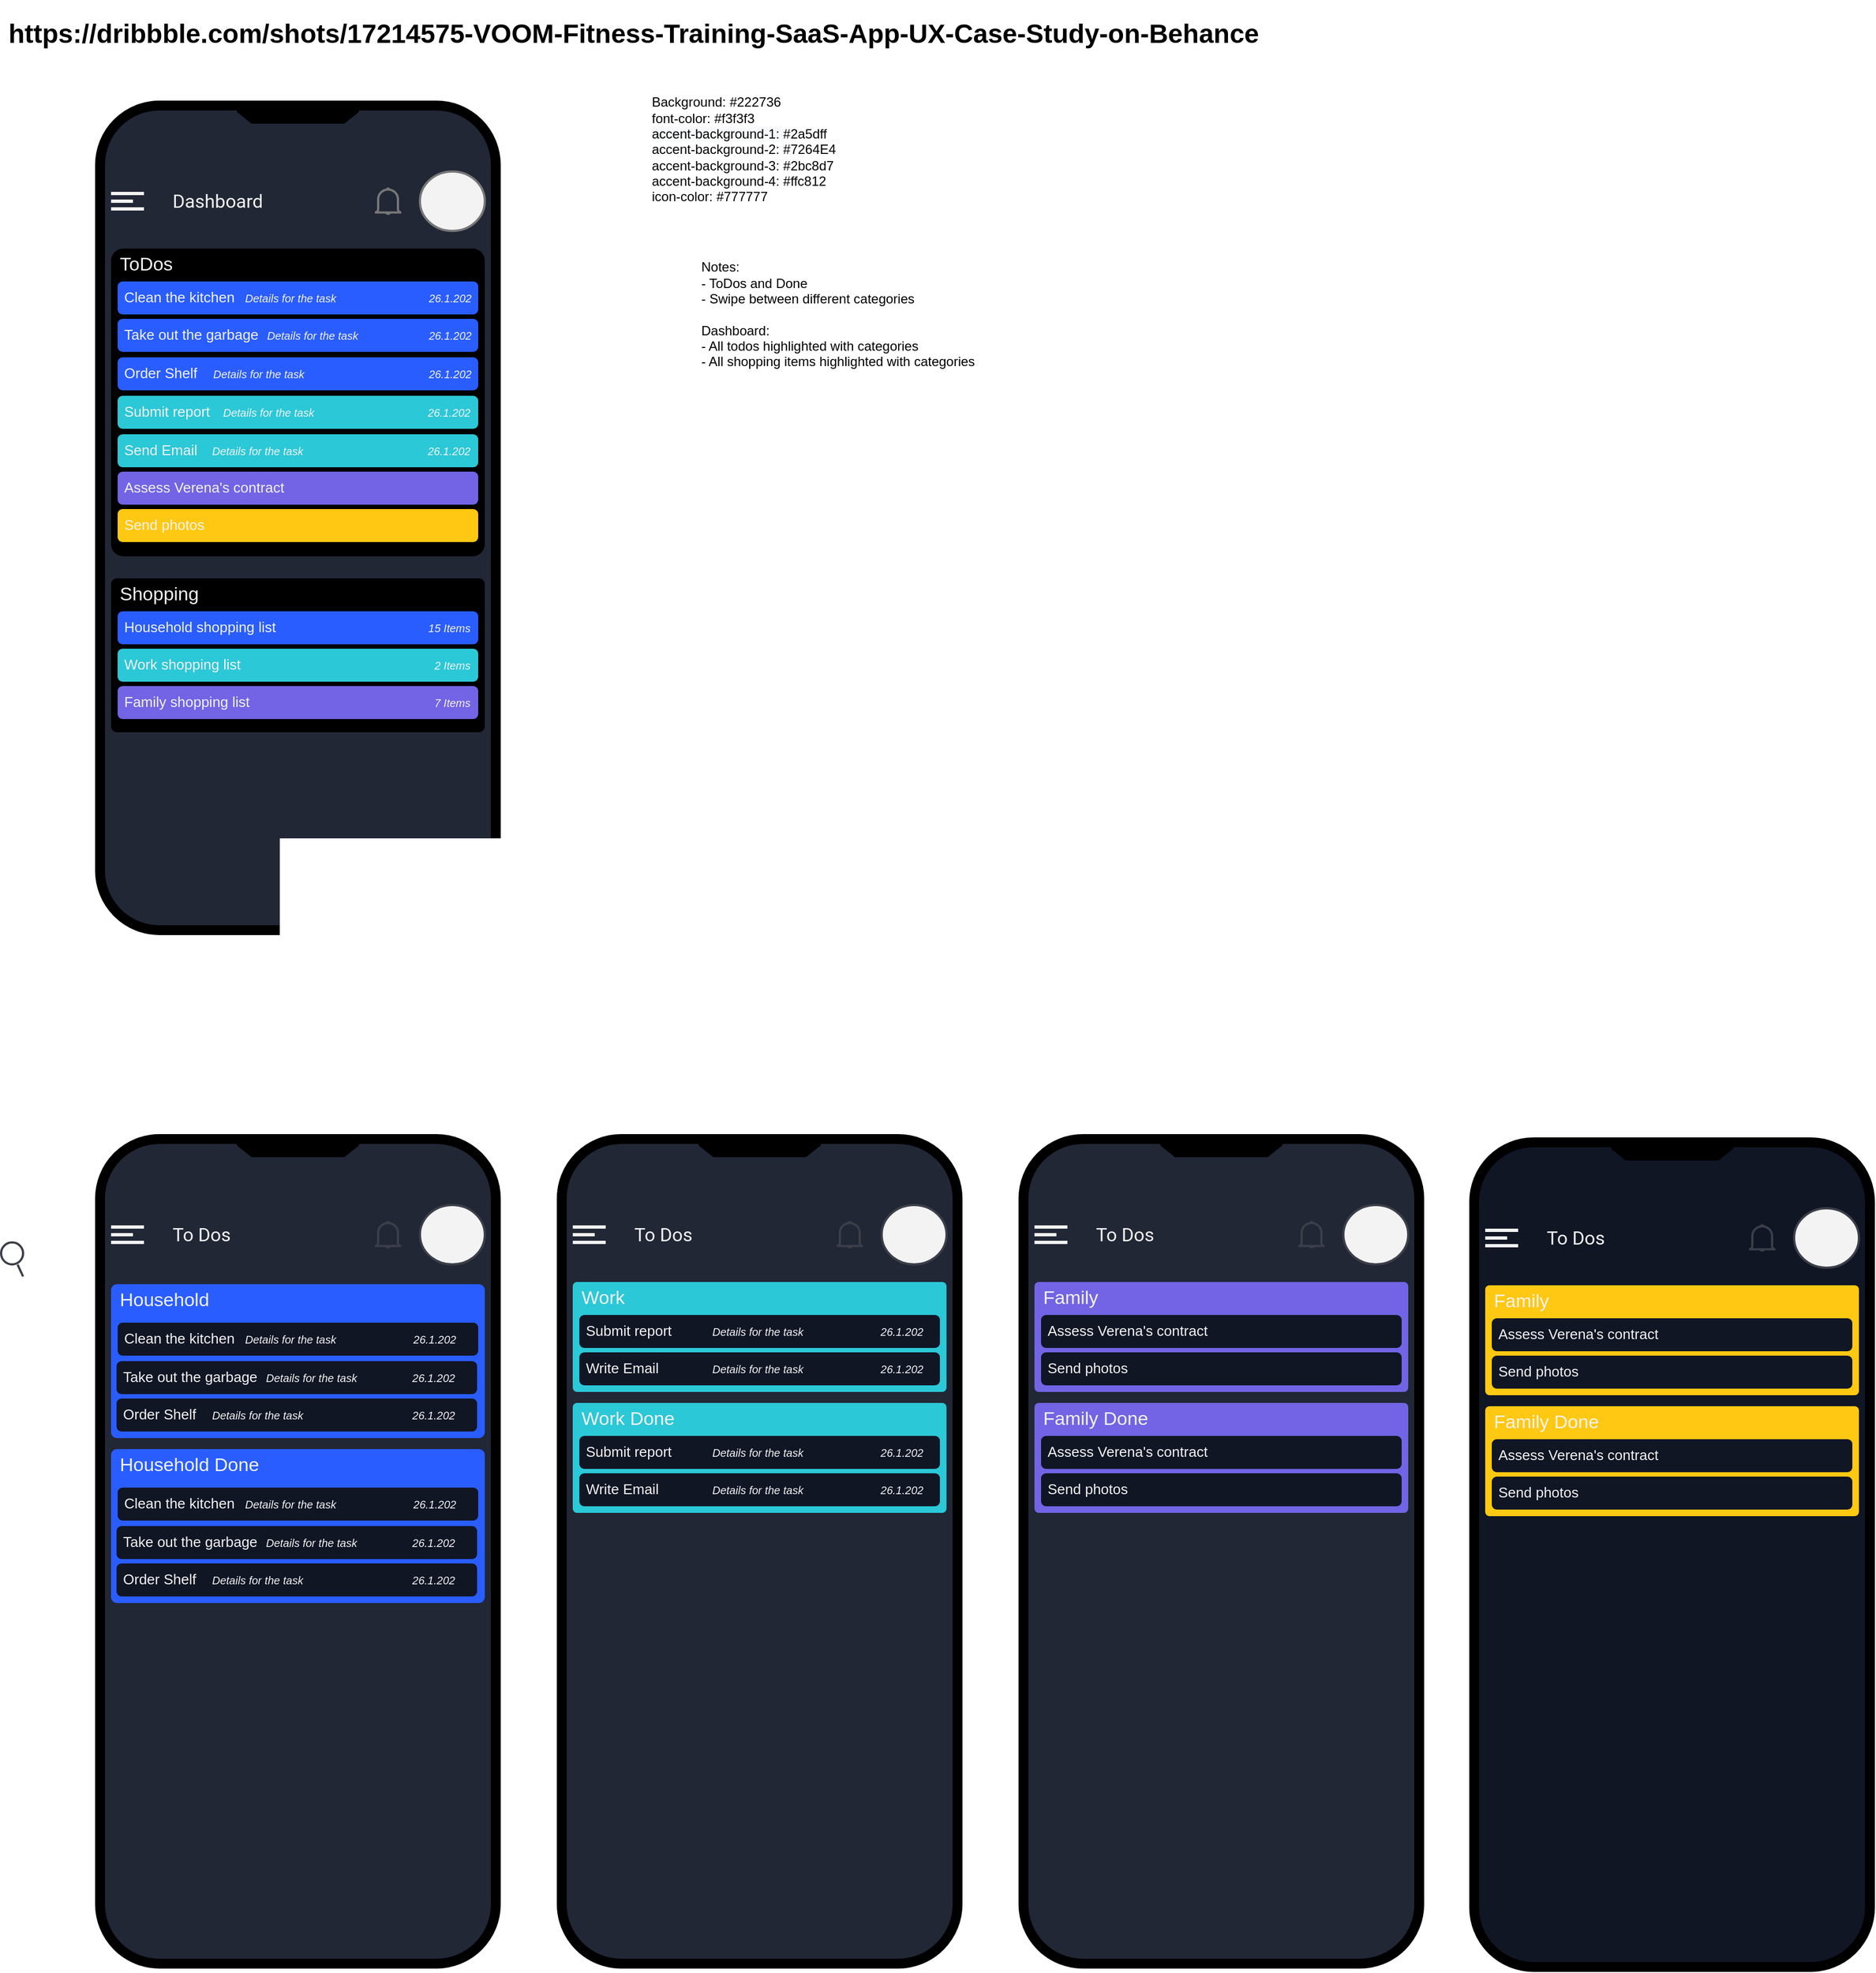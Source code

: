 <mxfile version="14.9.6" type="device"><diagram id="QZs1sI93PVc3oeDfQRsi" name="Page-1"><mxGraphModel dx="1422" dy="807" grid="1" gridSize="10" guides="1" tooltips="1" connect="1" arrows="1" fold="1" page="1" pageScale="1" pageWidth="3300" pageHeight="2339" math="0" shadow="0"><root><mxCell id="0"/><mxCell id="1" parent="0"/><mxCell id="q7EMYIlwbpAemJN1be3v-16" value="" style="rounded=1;whiteSpace=wrap;html=1;strokeWidth=9;connectable=0;labelBorderColor=#000000;fillColor=#222736;" parent="1" vertex="1"><mxGeometry x="100" y="140" width="360" height="750" as="geometry"/></mxCell><mxCell id="q7EMYIlwbpAemJN1be3v-27" value="" style="group;rounded=0;fontColor=#FFFFFF;" parent="1" vertex="1" connectable="0"><mxGeometry x="110" y="220" width="30" height="14" as="geometry"/></mxCell><mxCell id="q7EMYIlwbpAemJN1be3v-24" value="" style="endArrow=none;html=1;rounded=0;strokeWidth=3;strokeColor=#F3F3F3;" parent="q7EMYIlwbpAemJN1be3v-27" edge="1"><mxGeometry width="50" height="50" relative="1" as="geometry"><mxPoint as="sourcePoint"/><mxPoint x="30" as="targetPoint"/></mxGeometry></mxCell><mxCell id="q7EMYIlwbpAemJN1be3v-25" value="" style="endArrow=none;html=1;rounded=0;strokeWidth=3;strokeColor=#F3f3f3;" parent="q7EMYIlwbpAemJN1be3v-27" edge="1"><mxGeometry width="50" height="50" relative="1" as="geometry"><mxPoint y="7" as="sourcePoint"/><mxPoint x="20" y="7" as="targetPoint"/></mxGeometry></mxCell><mxCell id="q7EMYIlwbpAemJN1be3v-26" value="" style="endArrow=none;html=1;rounded=0;strokeWidth=3;strokeColor=#F3F3F3;" parent="q7EMYIlwbpAemJN1be3v-27" edge="1"><mxGeometry width="50" height="50" relative="1" as="geometry"><mxPoint y="14" as="sourcePoint"/><mxPoint x="30" y="14" as="targetPoint"/></mxGeometry></mxCell><mxCell id="q7EMYIlwbpAemJN1be3v-32" value="" style="ellipse;whiteSpace=wrap;html=1;strokeWidth=2;fillColor=#f3f3f3;strokeColor=#777777;" parent="1" vertex="1"><mxGeometry x="391" y="200" width="59" height="54" as="geometry"/></mxCell><mxCell id="q7EMYIlwbpAemJN1be3v-34" value="&lt;h1&gt;&lt;font color=&quot;#000000&quot;&gt;https://dribbble.com/shots/17214575-VOOM-Fitness-Training-SaaS-App-UX-Case-Study-on-Behance&lt;/font&gt;&lt;/h1&gt;" style="text;html=1;align=center;verticalAlign=middle;resizable=0;points=[];autosize=1;strokeColor=none;fillColor=none;fontColor=#FFFFFF;" parent="1" vertex="1"><mxGeometry x="10" y="50" width="1150" height="50" as="geometry"/></mxCell><mxCell id="kr6rKANIkbwKDCKWiiam-4" value="&lt;div&gt;&lt;span&gt;Background: #222736&lt;/span&gt;&lt;/div&gt;&lt;div&gt;&lt;span&gt;font-color: #f3f3f3&lt;/span&gt;&lt;/div&gt;&lt;span style=&quot;background-color: rgb(248 , 249 , 250)&quot;&gt;accent-background-1:&amp;nbsp;&lt;/span&gt;&lt;span style=&quot;background-color: rgb(255 , 255 , 255)&quot;&gt;#2a5dff&lt;br&gt;accent-background-2: #7264E4&lt;br&gt;accent-background-3:&amp;nbsp;&lt;/span&gt;&lt;span style=&quot;background-color: rgb(255 , 255 , 255)&quot;&gt;#2bc8d7&lt;/span&gt;&lt;span style=&quot;background-color: rgb(255 , 255 , 255)&quot;&gt;&lt;br&gt;&lt;/span&gt;&lt;span style=&quot;background-color: rgb(255 , 255 , 255)&quot;&gt;accent-background-4:&amp;nbsp;&lt;/span&gt;&lt;span style=&quot;background-color: rgb(255 , 255 , 255)&quot;&gt;#ffc812&lt;/span&gt;&lt;span style=&quot;background-color: rgb(255 , 255 , 255)&quot;&gt;&lt;br&gt;&lt;/span&gt;&lt;span style=&quot;background-color: rgb(255 , 255 , 255)&quot;&gt;icon-color:&amp;nbsp;&lt;/span&gt;&lt;span style=&quot;background-color: rgb(255 , 255 , 255)&quot;&gt;#777777&lt;/span&gt;&lt;span style=&quot;background-color: rgb(255 , 255 , 255)&quot;&gt;&lt;br&gt;&lt;/span&gt;" style="text;html=1;align=left;verticalAlign=middle;resizable=0;points=[];autosize=1;strokeColor=none;" parent="1" vertex="1"><mxGeometry x="600" y="130" width="180" height="100" as="geometry"/></mxCell><mxCell id="kr6rKANIkbwKDCKWiiam-6" value="" style="shape=loopLimit;whiteSpace=wrap;html=1;align=left;rotation=-180;size=60;labelBorderColor=none;fillColor=#000000;" parent="1" vertex="1"><mxGeometry x="225" y="143" width="110" height="13" as="geometry"/></mxCell><mxCell id="DTdVcL22-hNj-kr19Tf2-1" value="" style="html=1;verticalLabelPosition=bottom;align=center;labelBackgroundColor=#ffffff;verticalAlign=top;strokeWidth=2;shadow=0;dashed=0;shape=mxgraph.ios7.icons.bell;fillColor=none;strokeColor=#777777;" parent="1" vertex="1"><mxGeometry x="350" y="215.45" width="24" height="23.1" as="geometry"/></mxCell><mxCell id="DTdVcL22-hNj-kr19Tf2-3" value="Dashboard" style="whiteSpace=wrap;html=1;fillColor=none;strokeColor=none;fontColor=#f3f3f3;align=left;fontSize=17;fontFamily=Roboto;fontSource=https%3A%2F%2Ffonts.googleapis.com%2Fcss%3Ffamily%3DRoboto;" parent="1" vertex="1"><mxGeometry x="164" y="214" width="80" height="26" as="geometry"/></mxCell><mxCell id="DTdVcL22-hNj-kr19Tf2-4" value="" style="rounded=1;whiteSpace=wrap;html=1;fontSize=17;fontColor=#f3f3f3;align=left;arcSize=4;strokeColor=none;fillColor=#000000;" parent="1" vertex="1"><mxGeometry x="110" y="270" width="340" height="280" as="geometry"/></mxCell><mxCell id="DTdVcL22-hNj-kr19Tf2-18" value="ToDos" style="text;html=1;align=left;verticalAlign=middle;resizable=0;points=[];autosize=1;strokeColor=none;fontSize=17;fontColor=#f3f3f3;" parent="1" vertex="1"><mxGeometry x="116" y="270" width="60" height="30" as="geometry"/></mxCell><mxCell id="DTdVcL22-hNj-kr19Tf2-19" value="" style="group" parent="1" vertex="1" connectable="0"><mxGeometry x="116" y="300" width="338" height="30" as="geometry"/></mxCell><mxCell id="DTdVcL22-hNj-kr19Tf2-5" value="&lt;font style=&quot;font-size: 13px&quot;&gt;Clean the kitchen&lt;/font&gt;" style="rounded=1;whiteSpace=wrap;html=1;fontSize=17;fontColor=#f3f3f3;align=left;verticalAlign=middle;textDirection=ltr;spacingLeft=4;spacingBottom=3;strokeWidth=1;fillColor=#2A5DFF;strokeColor=none;" parent="DTdVcL22-hNj-kr19Tf2-19" vertex="1"><mxGeometry width="328" height="30" as="geometry"/></mxCell><mxCell id="PEyvrX00CayHYDZ6rCJW-54" value="&lt;font style=&quot;font-size: 10px&quot;&gt;&lt;i&gt;26.1.202&lt;/i&gt;&lt;/font&gt;" style="text;html=1;align=right;verticalAlign=middle;resizable=0;points=[];autosize=1;strokeColor=none;fontColor=#f3f3f3;" parent="DTdVcL22-hNj-kr19Tf2-19" vertex="1"><mxGeometry x="253" y="5" width="70" height="20" as="geometry"/></mxCell><mxCell id="PEyvrX00CayHYDZ6rCJW-55" value="&lt;font style=&quot;font-size: 10px&quot;&gt;&lt;i&gt;Details for the task&lt;/i&gt;&lt;/font&gt;" style="text;html=1;align=left;verticalAlign=middle;resizable=0;points=[];autosize=1;strokeColor=none;fontColor=#f3f3f3;" parent="DTdVcL22-hNj-kr19Tf2-19" vertex="1"><mxGeometry x="114" y="5" width="100" height="20" as="geometry"/></mxCell><mxCell id="DTdVcL22-hNj-kr19Tf2-20" value="" style="group" parent="1" vertex="1" connectable="0"><mxGeometry x="116" y="334" width="328" height="30" as="geometry"/></mxCell><mxCell id="DTdVcL22-hNj-kr19Tf2-10" value="&lt;font style=&quot;font-size: 13px&quot;&gt;Take out the garbage&lt;/font&gt;" style="rounded=1;whiteSpace=wrap;html=1;fontSize=17;fontColor=#f3f3f3;align=left;verticalAlign=middle;textDirection=ltr;spacingLeft=4;spacingBottom=3;strokeWidth=1;strokeColor=none;fillColor=#2A5DFF;" parent="DTdVcL22-hNj-kr19Tf2-20" vertex="1"><mxGeometry width="328" height="30" as="geometry"/></mxCell><mxCell id="PEyvrX00CayHYDZ6rCJW-56" value="&lt;font style=&quot;font-size: 10px&quot;&gt;&lt;i&gt;26.1.202&lt;/i&gt;&lt;/font&gt;" style="text;html=1;align=right;verticalAlign=middle;resizable=0;points=[];autosize=1;strokeColor=none;fontColor=#F3F3F3;" parent="DTdVcL22-hNj-kr19Tf2-20" vertex="1"><mxGeometry x="253" y="5" width="70" height="20" as="geometry"/></mxCell><mxCell id="PEyvrX00CayHYDZ6rCJW-57" value="&lt;font style=&quot;font-size: 10px&quot;&gt;&lt;i&gt;Details for the task&lt;/i&gt;&lt;/font&gt;" style="text;html=1;align=left;verticalAlign=middle;resizable=0;points=[];autosize=1;strokeColor=none;fontColor=#F3F3F3;" parent="DTdVcL22-hNj-kr19Tf2-20" vertex="1"><mxGeometry x="134" y="5" width="100" height="20" as="geometry"/></mxCell><mxCell id="DTdVcL22-hNj-kr19Tf2-21" value="" style="group" parent="1" vertex="1" connectable="0"><mxGeometry x="116" y="369" width="328" height="30" as="geometry"/></mxCell><mxCell id="DTdVcL22-hNj-kr19Tf2-12" value="&lt;font style=&quot;font-size: 13px&quot;&gt;Order Shelf&lt;/font&gt;" style="rounded=1;whiteSpace=wrap;html=1;fontSize=17;fontColor=#f3f3f3;align=left;verticalAlign=middle;textDirection=ltr;spacingLeft=4;spacingBottom=3;strokeWidth=1;strokeColor=none;fillColor=#2A5DFF;" parent="DTdVcL22-hNj-kr19Tf2-21" vertex="1"><mxGeometry width="328" height="30" as="geometry"/></mxCell><mxCell id="PEyvrX00CayHYDZ6rCJW-58" value="&lt;font style=&quot;font-size: 10px&quot;&gt;&lt;i&gt;26.1.202&lt;/i&gt;&lt;/font&gt;" style="text;html=1;align=right;verticalAlign=middle;resizable=0;points=[];autosize=1;strokeColor=none;fontColor=#F3F3F3;" parent="DTdVcL22-hNj-kr19Tf2-21" vertex="1"><mxGeometry x="253" y="5" width="70" height="20" as="geometry"/></mxCell><mxCell id="PEyvrX00CayHYDZ6rCJW-59" value="&lt;font style=&quot;font-size: 10px&quot;&gt;&lt;i&gt;Details for the task&lt;/i&gt;&lt;/font&gt;" style="text;html=1;align=left;verticalAlign=middle;resizable=0;points=[];autosize=1;strokeColor=none;fontColor=#F3F3F3;" parent="DTdVcL22-hNj-kr19Tf2-21" vertex="1"><mxGeometry x="85" y="5" width="100" height="20" as="geometry"/></mxCell><mxCell id="DTdVcL22-hNj-kr19Tf2-22" value="" style="group;" parent="1" vertex="1" connectable="0"><mxGeometry x="116" y="404" width="328" height="30" as="geometry"/></mxCell><mxCell id="DTdVcL22-hNj-kr19Tf2-14" value="&lt;font style=&quot;font-size: 13px&quot;&gt;Submit report&lt;/font&gt;" style="rounded=1;whiteSpace=wrap;html=1;fontSize=17;fontColor=#f3f3f3;align=left;verticalAlign=middle;textDirection=ltr;spacingLeft=4;spacingBottom=3;strokeWidth=1;strokeColor=none;fillColor=#2BC8D7;" parent="DTdVcL22-hNj-kr19Tf2-22" vertex="1"><mxGeometry width="328" height="30" as="geometry"/></mxCell><mxCell id="PEyvrX00CayHYDZ6rCJW-61" value="&lt;font style=&quot;font-size: 10px&quot;&gt;&lt;i&gt;Details for the task&lt;/i&gt;&lt;/font&gt;" style="text;html=1;align=left;verticalAlign=middle;resizable=0;points=[];autosize=1;strokeColor=none;fontColor=#F3F3F3;" parent="DTdVcL22-hNj-kr19Tf2-22" vertex="1"><mxGeometry x="94" y="5" width="100" height="20" as="geometry"/></mxCell><mxCell id="DTdVcL22-hNj-kr19Tf2-37" value="" style="rounded=1;whiteSpace=wrap;html=1;fontSize=17;fontColor=#f3f3f3;align=left;arcSize=4;strokeColor=none;fillColor=#000000;" parent="1" vertex="1"><mxGeometry x="110" y="570" width="340" height="140" as="geometry"/></mxCell><mxCell id="DTdVcL22-hNj-kr19Tf2-38" value="" style="group" parent="1" vertex="1" connectable="0"><mxGeometry x="116" y="600" width="328" height="30" as="geometry"/></mxCell><mxCell id="DTdVcL22-hNj-kr19Tf2-39" value="&lt;span style=&quot;font-size: 13px&quot;&gt;Household shopping list&lt;/span&gt;" style="rounded=1;whiteSpace=wrap;html=1;fontSize=17;fontColor=#f3f3f3;align=left;verticalAlign=middle;textDirection=ltr;spacingLeft=4;spacingBottom=3;strokeWidth=1;strokeColor=none;fillColor=#2A5DFF;" parent="DTdVcL22-hNj-kr19Tf2-38" vertex="1"><mxGeometry width="328" height="30" as="geometry"/></mxCell><mxCell id="DTdVcL22-hNj-kr19Tf2-41" value="" style="group;" parent="1" vertex="1" connectable="0"><mxGeometry x="116" y="634" width="328" height="30" as="geometry"/></mxCell><mxCell id="DTdVcL22-hNj-kr19Tf2-42" value="&lt;font style=&quot;font-size: 13px&quot;&gt;Work shopping list&lt;/font&gt;" style="rounded=1;whiteSpace=wrap;html=1;fontSize=17;fontColor=#f3f3f3;align=left;verticalAlign=middle;textDirection=ltr;spacingLeft=4;spacingBottom=3;strokeWidth=1;strokeColor=none;fillColor=#2BC8D7;" parent="DTdVcL22-hNj-kr19Tf2-41" vertex="1"><mxGeometry width="328" height="30" as="geometry"/></mxCell><mxCell id="DTdVcL22-hNj-kr19Tf2-44" value="Shopping" style="text;html=1;align=left;verticalAlign=middle;resizable=0;points=[];autosize=1;strokeColor=none;fontSize=17;fontColor=#f3f3f3;" parent="1" vertex="1"><mxGeometry x="116" y="570" width="90" height="30" as="geometry"/></mxCell><mxCell id="PEyvrX00CayHYDZ6rCJW-1" value="Notes:&lt;br&gt;&lt;div&gt;&lt;span&gt;- ToDos and Done&lt;/span&gt;&lt;/div&gt;&lt;div&gt;&lt;span&gt;- Swipe between different categories&lt;/span&gt;&lt;/div&gt;&lt;div&gt;&lt;br&gt;&lt;/div&gt;&lt;div&gt;Dashboard:&lt;/div&gt;&lt;div&gt;- All todos highlighted with categories&lt;/div&gt;&lt;div&gt;- All shopping items highlighted with categories&lt;/div&gt;" style="text;html=1;align=left;verticalAlign=middle;resizable=0;points=[];autosize=1;strokeColor=none;" parent="1" vertex="1"><mxGeometry x="645" y="280" width="260" height="100" as="geometry"/></mxCell><mxCell id="PEyvrX00CayHYDZ6rCJW-2" value="" style="rounded=1;whiteSpace=wrap;html=1;strokeWidth=9;connectable=0;labelBorderColor=#000000;fillColor=#222736;" parent="1" vertex="1"><mxGeometry x="100" y="1080" width="360" height="750" as="geometry"/></mxCell><mxCell id="PEyvrX00CayHYDZ6rCJW-4" value="" style="group;rounded=0;fontColor=#FFFFFF;" parent="1" vertex="1" connectable="0"><mxGeometry x="110" y="1160" width="30" height="14" as="geometry"/></mxCell><mxCell id="PEyvrX00CayHYDZ6rCJW-5" value="" style="endArrow=none;html=1;rounded=0;strokeWidth=3;strokeColor=#F3F3F3;" parent="PEyvrX00CayHYDZ6rCJW-4" edge="1"><mxGeometry width="50" height="50" relative="1" as="geometry"><mxPoint as="sourcePoint"/><mxPoint x="30" as="targetPoint"/></mxGeometry></mxCell><mxCell id="PEyvrX00CayHYDZ6rCJW-6" value="" style="endArrow=none;html=1;rounded=0;strokeWidth=3;strokeColor=#F3f3f3;" parent="PEyvrX00CayHYDZ6rCJW-4" edge="1"><mxGeometry width="50" height="50" relative="1" as="geometry"><mxPoint y="7" as="sourcePoint"/><mxPoint x="20" y="7" as="targetPoint"/></mxGeometry></mxCell><mxCell id="PEyvrX00CayHYDZ6rCJW-7" value="" style="endArrow=none;html=1;rounded=0;strokeWidth=3;strokeColor=#F3F3F3;" parent="PEyvrX00CayHYDZ6rCJW-4" edge="1"><mxGeometry width="50" height="50" relative="1" as="geometry"><mxPoint y="14" as="sourcePoint"/><mxPoint x="30" y="14" as="targetPoint"/></mxGeometry></mxCell><mxCell id="PEyvrX00CayHYDZ6rCJW-8" value="" style="ellipse;whiteSpace=wrap;html=1;strokeWidth=2;fillColor=#f3f3f3;strokeColor=#3C3F49;" parent="1" vertex="1"><mxGeometry x="391" y="1140" width="59" height="54" as="geometry"/></mxCell><mxCell id="PEyvrX00CayHYDZ6rCJW-9" value="" style="shape=loopLimit;whiteSpace=wrap;html=1;align=left;rotation=-180;size=60;labelBorderColor=none;fillColor=#000000;" parent="1" vertex="1"><mxGeometry x="225" y="1083" width="110" height="13" as="geometry"/></mxCell><mxCell id="PEyvrX00CayHYDZ6rCJW-10" value="" style="html=1;verticalLabelPosition=bottom;align=center;labelBackgroundColor=#ffffff;verticalAlign=top;strokeWidth=2;shadow=0;dashed=0;shape=mxgraph.ios7.icons.bell;fillColor=none;strokeColor=#3c3f49;" parent="1" vertex="1"><mxGeometry x="350" y="1155.45" width="24" height="23.1" as="geometry"/></mxCell><mxCell id="PEyvrX00CayHYDZ6rCJW-11" value="To Dos" style="whiteSpace=wrap;html=1;fillColor=none;strokeColor=none;fontColor=#f3f3f3;align=left;fontSize=17;fontFamily=Roboto;fontSource=https%3A%2F%2Ffonts.googleapis.com%2Fcss%3Ffamily%3DRoboto;" parent="1" vertex="1"><mxGeometry x="164" y="1154" width="80" height="26" as="geometry"/></mxCell><mxCell id="PEyvrX00CayHYDZ6rCJW-12" value="" style="rounded=1;whiteSpace=wrap;html=1;fontSize=17;fontColor=#f3f3f3;align=left;arcSize=4;strokeColor=none;fillColor=#2A5DFF;" parent="1" vertex="1"><mxGeometry x="110" y="1212" width="340" height="140" as="geometry"/></mxCell><mxCell id="PEyvrX00CayHYDZ6rCJW-13" value="Household" style="text;html=1;align=left;verticalAlign=middle;resizable=0;points=[];autosize=1;strokeColor=none;fontSize=17;fontColor=#f3f3f3;" parent="1" vertex="1"><mxGeometry x="116" y="1212" width="100" height="30" as="geometry"/></mxCell><mxCell id="PEyvrX00CayHYDZ6rCJW-42" value="" style="group;" parent="1" vertex="1" connectable="0"><mxGeometry x="116" y="439" width="328" height="30" as="geometry"/></mxCell><mxCell id="PEyvrX00CayHYDZ6rCJW-43" value="&lt;font style=&quot;font-size: 13px&quot;&gt;Send Email&lt;/font&gt;" style="rounded=1;whiteSpace=wrap;html=1;fontSize=17;fontColor=#f3f3f3;align=left;verticalAlign=middle;textDirection=ltr;spacingLeft=4;spacingBottom=3;strokeWidth=1;strokeColor=none;fillColor=#2BC8D7;" parent="PEyvrX00CayHYDZ6rCJW-42" vertex="1"><mxGeometry width="328" height="30" as="geometry"/></mxCell><mxCell id="PEyvrX00CayHYDZ6rCJW-63" value="&lt;font style=&quot;font-size: 10px&quot;&gt;&lt;i&gt;Details for the task&lt;/i&gt;&lt;/font&gt;" style="text;html=1;align=left;verticalAlign=middle;resizable=0;points=[];autosize=1;strokeColor=none;fontColor=#F3F3F3;" parent="PEyvrX00CayHYDZ6rCJW-42" vertex="1"><mxGeometry x="84" y="5" width="100" height="20" as="geometry"/></mxCell><mxCell id="PEyvrX00CayHYDZ6rCJW-45" value="" style="group;" parent="1" vertex="1" connectable="0"><mxGeometry x="116" y="473" width="328" height="30" as="geometry"/></mxCell><mxCell id="PEyvrX00CayHYDZ6rCJW-46" value="&lt;span style=&quot;font-size: 13px&quot;&gt;Assess Verena's contract&lt;/span&gt;" style="rounded=1;whiteSpace=wrap;html=1;fontSize=17;fontColor=#f3f3f3;align=left;verticalAlign=middle;textDirection=ltr;spacingLeft=4;spacingBottom=3;strokeWidth=1;strokeColor=none;fillColor=#7264E4;" parent="PEyvrX00CayHYDZ6rCJW-45" vertex="1"><mxGeometry width="328" height="30" as="geometry"/></mxCell><mxCell id="PEyvrX00CayHYDZ6rCJW-48" value="" style="group;" parent="1" vertex="1" connectable="0"><mxGeometry x="116" y="507" width="328" height="30" as="geometry"/></mxCell><mxCell id="PEyvrX00CayHYDZ6rCJW-49" value="&lt;font style=&quot;font-size: 13px&quot;&gt;Send photos&lt;/font&gt;" style="rounded=1;whiteSpace=wrap;html=1;fontSize=17;fontColor=#f3f3f3;align=left;verticalAlign=middle;textDirection=ltr;spacingLeft=4;spacingBottom=3;strokeWidth=1;strokeColor=none;fillColor=#FFC812;" parent="PEyvrX00CayHYDZ6rCJW-48" vertex="1"><mxGeometry width="328" height="30" as="geometry"/></mxCell><mxCell id="PEyvrX00CayHYDZ6rCJW-51" value="" style="group" parent="1" vertex="1" connectable="0"><mxGeometry x="116" y="668" width="328" height="30" as="geometry"/></mxCell><mxCell id="PEyvrX00CayHYDZ6rCJW-52" value="&lt;font style=&quot;font-size: 13px&quot;&gt;Family shopping list&lt;/font&gt;" style="rounded=1;whiteSpace=wrap;html=1;fontSize=17;fontColor=#f3f3f3;align=left;verticalAlign=middle;textDirection=ltr;spacingLeft=4;spacingBottom=3;strokeWidth=1;strokeColor=none;fillColor=#7264E4;" parent="PEyvrX00CayHYDZ6rCJW-51" vertex="1"><mxGeometry width="328" height="30" as="geometry"/></mxCell><mxCell id="PEyvrX00CayHYDZ6rCJW-60" value="&lt;font style=&quot;font-size: 10px&quot;&gt;&lt;i&gt;26.1.202&lt;/i&gt;&lt;/font&gt;" style="text;html=1;align=right;verticalAlign=middle;resizable=0;points=[];autosize=1;strokeColor=none;fontColor=#F3F3F3;" parent="1" vertex="1"><mxGeometry x="368" y="409" width="70" height="20" as="geometry"/></mxCell><mxCell id="PEyvrX00CayHYDZ6rCJW-62" value="&lt;font style=&quot;font-size: 10px&quot;&gt;&lt;i&gt;26.1.202&lt;/i&gt;&lt;/font&gt;" style="text;html=1;align=right;verticalAlign=middle;resizable=0;points=[];autosize=1;strokeColor=none;fontColor=#F3F3F3;" parent="1" vertex="1"><mxGeometry x="368" y="444" width="70" height="20" as="geometry"/></mxCell><mxCell id="Y5M6EpG01yC7iFFKW1P1-1" value="" style="rounded=1;whiteSpace=wrap;html=1;strokeWidth=9;connectable=0;labelBorderColor=#000000;fillColor=#222736;" parent="1" vertex="1"><mxGeometry x="940" y="1080" width="360" height="750" as="geometry"/></mxCell><mxCell id="Y5M6EpG01yC7iFFKW1P1-3" value="" style="group;rounded=0;fontColor=#FFFFFF;" parent="1" vertex="1" connectable="0"><mxGeometry x="950" y="1160" width="30" height="14" as="geometry"/></mxCell><mxCell id="Y5M6EpG01yC7iFFKW1P1-4" value="" style="endArrow=none;html=1;rounded=0;strokeWidth=3;strokeColor=#F3F3F3;" parent="Y5M6EpG01yC7iFFKW1P1-3" edge="1"><mxGeometry width="50" height="50" relative="1" as="geometry"><mxPoint as="sourcePoint"/><mxPoint x="30" as="targetPoint"/></mxGeometry></mxCell><mxCell id="Y5M6EpG01yC7iFFKW1P1-5" value="" style="endArrow=none;html=1;rounded=0;strokeWidth=3;strokeColor=#F3f3f3;" parent="Y5M6EpG01yC7iFFKW1P1-3" edge="1"><mxGeometry width="50" height="50" relative="1" as="geometry"><mxPoint y="7" as="sourcePoint"/><mxPoint x="20" y="7" as="targetPoint"/></mxGeometry></mxCell><mxCell id="Y5M6EpG01yC7iFFKW1P1-6" value="" style="endArrow=none;html=1;rounded=0;strokeWidth=3;strokeColor=#F3F3F3;" parent="Y5M6EpG01yC7iFFKW1P1-3" edge="1"><mxGeometry width="50" height="50" relative="1" as="geometry"><mxPoint y="14" as="sourcePoint"/><mxPoint x="30" y="14" as="targetPoint"/></mxGeometry></mxCell><mxCell id="Y5M6EpG01yC7iFFKW1P1-7" value="" style="ellipse;whiteSpace=wrap;html=1;strokeWidth=2;fillColor=#f3f3f3;strokeColor=#3C3F49;" parent="1" vertex="1"><mxGeometry x="1231" y="1140" width="59" height="54" as="geometry"/></mxCell><mxCell id="Y5M6EpG01yC7iFFKW1P1-8" value="" style="shape=loopLimit;whiteSpace=wrap;html=1;align=left;rotation=-180;size=60;labelBorderColor=none;fillColor=#000000;" parent="1" vertex="1"><mxGeometry x="1065" y="1083" width="110" height="13" as="geometry"/></mxCell><mxCell id="Y5M6EpG01yC7iFFKW1P1-9" value="" style="html=1;verticalLabelPosition=bottom;align=center;labelBackgroundColor=#ffffff;verticalAlign=top;strokeWidth=2;shadow=0;dashed=0;shape=mxgraph.ios7.icons.bell;fillColor=none;strokeColor=#3c3f49;" parent="1" vertex="1"><mxGeometry x="1190" y="1155.45" width="24" height="23.1" as="geometry"/></mxCell><mxCell id="Y5M6EpG01yC7iFFKW1P1-10" value="To Dos" style="whiteSpace=wrap;html=1;fillColor=none;strokeColor=none;fontColor=#f3f3f3;align=left;fontSize=17;fontFamily=Roboto;fontSource=https%3A%2F%2Ffonts.googleapis.com%2Fcss%3Ffamily%3DRoboto;" parent="1" vertex="1"><mxGeometry x="1004" y="1154" width="80" height="26" as="geometry"/></mxCell><mxCell id="Y5M6EpG01yC7iFFKW1P1-25" value="" style="rounded=1;whiteSpace=wrap;html=1;fontSize=17;fontColor=#f3f3f3;align=left;arcSize=4;strokeColor=none;fillColor=#7264E4;" parent="1" vertex="1"><mxGeometry x="950" y="1210" width="340" height="100" as="geometry"/></mxCell><mxCell id="Y5M6EpG01yC7iFFKW1P1-26" value="" style="group" parent="1" vertex="1" connectable="0"><mxGeometry x="956" y="1240" width="328" height="30" as="geometry"/></mxCell><mxCell id="Y5M6EpG01yC7iFFKW1P1-27" value="&lt;span style=&quot;font-size: 13px&quot;&gt;Assess Verena's contract&lt;/span&gt;" style="rounded=1;whiteSpace=wrap;html=1;fontSize=17;fontColor=#f3f3f3;align=left;verticalAlign=middle;textDirection=ltr;spacingLeft=4;spacingBottom=3;strokeWidth=1;strokeColor=none;fillColor=#111625;" parent="Y5M6EpG01yC7iFFKW1P1-26" vertex="1"><mxGeometry width="328" height="30" as="geometry"/></mxCell><mxCell id="Y5M6EpG01yC7iFFKW1P1-29" value="" style="group" parent="1" vertex="1" connectable="0"><mxGeometry x="956" y="1274" width="328" height="30" as="geometry"/></mxCell><mxCell id="Y5M6EpG01yC7iFFKW1P1-30" value="&lt;span style=&quot;font-size: 13px&quot;&gt;Send photos&lt;/span&gt;" style="rounded=1;whiteSpace=wrap;html=1;fontSize=17;fontColor=#f3f3f3;align=left;verticalAlign=middle;textDirection=ltr;spacingLeft=4;spacingBottom=3;fillColor=#111625;strokeWidth=1;strokeColor=none;" parent="Y5M6EpG01yC7iFFKW1P1-29" vertex="1"><mxGeometry width="328" height="30" as="geometry"/></mxCell><mxCell id="Y5M6EpG01yC7iFFKW1P1-32" value="Family" style="text;html=1;align=left;verticalAlign=middle;resizable=0;points=[];autosize=1;strokeColor=none;fontSize=17;fontColor=#f3f3f3;" parent="1" vertex="1"><mxGeometry x="956" y="1210" width="70" height="30" as="geometry"/></mxCell><mxCell id="Y5M6EpG01yC7iFFKW1P1-41" value="" style="rounded=1;whiteSpace=wrap;html=1;strokeWidth=9;connectable=0;labelBorderColor=#000000;fillColor=#222736;" parent="1" vertex="1"><mxGeometry x="520" y="1080" width="360" height="750" as="geometry"/></mxCell><mxCell id="Y5M6EpG01yC7iFFKW1P1-43" value="" style="group;rounded=0;fontColor=#FFFFFF;" parent="1" vertex="1" connectable="0"><mxGeometry x="530" y="1160" width="30" height="14" as="geometry"/></mxCell><mxCell id="Y5M6EpG01yC7iFFKW1P1-44" value="" style="endArrow=none;html=1;rounded=0;strokeWidth=3;strokeColor=#F3F3F3;" parent="Y5M6EpG01yC7iFFKW1P1-43" edge="1"><mxGeometry width="50" height="50" relative="1" as="geometry"><mxPoint as="sourcePoint"/><mxPoint x="30" as="targetPoint"/></mxGeometry></mxCell><mxCell id="Y5M6EpG01yC7iFFKW1P1-45" value="" style="endArrow=none;html=1;rounded=0;strokeWidth=3;strokeColor=#F3f3f3;" parent="Y5M6EpG01yC7iFFKW1P1-43" edge="1"><mxGeometry width="50" height="50" relative="1" as="geometry"><mxPoint y="7" as="sourcePoint"/><mxPoint x="20" y="7" as="targetPoint"/></mxGeometry></mxCell><mxCell id="Y5M6EpG01yC7iFFKW1P1-46" value="" style="endArrow=none;html=1;rounded=0;strokeWidth=3;strokeColor=#F3F3F3;" parent="Y5M6EpG01yC7iFFKW1P1-43" edge="1"><mxGeometry width="50" height="50" relative="1" as="geometry"><mxPoint y="14" as="sourcePoint"/><mxPoint x="30" y="14" as="targetPoint"/></mxGeometry></mxCell><mxCell id="Y5M6EpG01yC7iFFKW1P1-47" value="" style="ellipse;whiteSpace=wrap;html=1;strokeWidth=2;fillColor=#f3f3f3;strokeColor=#3C3F49;" parent="1" vertex="1"><mxGeometry x="811" y="1140" width="59" height="54" as="geometry"/></mxCell><mxCell id="Y5M6EpG01yC7iFFKW1P1-48" value="" style="shape=loopLimit;whiteSpace=wrap;html=1;align=left;rotation=-180;size=60;labelBorderColor=none;fillColor=#000000;" parent="1" vertex="1"><mxGeometry x="645" y="1083" width="110" height="13" as="geometry"/></mxCell><mxCell id="Y5M6EpG01yC7iFFKW1P1-49" value="" style="html=1;verticalLabelPosition=bottom;align=center;labelBackgroundColor=#ffffff;verticalAlign=top;strokeWidth=2;shadow=0;dashed=0;shape=mxgraph.ios7.icons.bell;fillColor=none;strokeColor=#3c3f49;" parent="1" vertex="1"><mxGeometry x="770" y="1155.45" width="24" height="23.1" as="geometry"/></mxCell><mxCell id="Y5M6EpG01yC7iFFKW1P1-50" value="To Dos" style="whiteSpace=wrap;html=1;fillColor=none;strokeColor=none;fontColor=#f3f3f3;align=left;fontSize=17;fontFamily=Roboto;fontSource=https%3A%2F%2Ffonts.googleapis.com%2Fcss%3Ffamily%3DRoboto;" parent="1" vertex="1"><mxGeometry x="584" y="1154" width="80" height="26" as="geometry"/></mxCell><mxCell id="Y5M6EpG01yC7iFFKW1P1-73" value="" style="rounded=1;whiteSpace=wrap;html=1;fontSize=17;fontColor=#f3f3f3;align=left;arcSize=4;strokeColor=none;fillColor=#2bc8d7;" parent="1" vertex="1"><mxGeometry x="530" y="1210" width="340" height="100" as="geometry"/></mxCell><mxCell id="Y5M6EpG01yC7iFFKW1P1-74" value="" style="group" parent="1" vertex="1" connectable="0"><mxGeometry x="536" y="1240" width="328" height="30" as="geometry"/></mxCell><mxCell id="Y5M6EpG01yC7iFFKW1P1-75" value="&lt;font style=&quot;font-size: 13px&quot;&gt;Submit report&lt;/font&gt;" style="rounded=1;whiteSpace=wrap;html=1;fontSize=17;fontColor=#f3f3f3;align=left;verticalAlign=middle;textDirection=ltr;spacingLeft=4;spacingBottom=3;fillColor=#111625;strokeWidth=1;strokeColor=none;" parent="Y5M6EpG01yC7iFFKW1P1-74" vertex="1"><mxGeometry width="328" height="30" as="geometry"/></mxCell><mxCell id="Y5M6EpG01yC7iFFKW1P1-106" value="&lt;font style=&quot;font-size: 10px&quot;&gt;&lt;i&gt;26.1.202&lt;/i&gt;&lt;/font&gt;" style="text;html=1;align=center;verticalAlign=middle;resizable=0;points=[];autosize=1;strokeColor=none;fontColor=#f3f3f3;" parent="Y5M6EpG01yC7iFFKW1P1-74" vertex="1"><mxGeometry x="258" y="5" width="70" height="20" as="geometry"/></mxCell><mxCell id="Y5M6EpG01yC7iFFKW1P1-107" value="&lt;font style=&quot;font-size: 10px&quot;&gt;&lt;i&gt;Details for the task&lt;/i&gt;&lt;/font&gt;" style="text;html=1;align=left;verticalAlign=middle;resizable=0;points=[];autosize=1;strokeColor=none;fontColor=#f3f3f3;" parent="Y5M6EpG01yC7iFFKW1P1-74" vertex="1"><mxGeometry x="119" y="5" width="100" height="20" as="geometry"/></mxCell><mxCell id="Y5M6EpG01yC7iFFKW1P1-77" value="" style="group" parent="1" vertex="1" connectable="0"><mxGeometry x="536" y="1274" width="328" height="30" as="geometry"/></mxCell><mxCell id="Y5M6EpG01yC7iFFKW1P1-78" value="&lt;font style=&quot;font-size: 13px&quot;&gt;Write Email&lt;/font&gt;" style="rounded=1;whiteSpace=wrap;html=1;fontSize=17;fontColor=#f3f3f3;align=left;verticalAlign=middle;textDirection=ltr;spacingLeft=4;spacingBottom=3;fillColor=#111625;strokeWidth=1;strokeColor=none;" parent="Y5M6EpG01yC7iFFKW1P1-77" vertex="1"><mxGeometry width="328" height="30" as="geometry"/></mxCell><mxCell id="Y5M6EpG01yC7iFFKW1P1-80" value="Work" style="text;html=1;align=left;verticalAlign=middle;resizable=0;points=[];autosize=1;strokeColor=none;fontSize=17;fontColor=#f3f3f3;" parent="1" vertex="1"><mxGeometry x="536" y="1210" width="50" height="30" as="geometry"/></mxCell><mxCell id="Y5M6EpG01yC7iFFKW1P1-81" value="" style="rounded=1;whiteSpace=wrap;html=1;fontSize=17;fontColor=#f3f3f3;align=left;arcSize=4;strokeColor=none;fillColor=#2bc8d7;" parent="1" vertex="1"><mxGeometry x="530" y="1320" width="340" height="100" as="geometry"/></mxCell><mxCell id="Y5M6EpG01yC7iFFKW1P1-82" value="" style="group" parent="1" vertex="1" connectable="0"><mxGeometry x="536" y="1350" width="328" height="30" as="geometry"/></mxCell><mxCell id="Y5M6EpG01yC7iFFKW1P1-83" value="&lt;font style=&quot;font-size: 13px&quot;&gt;Submit report&lt;/font&gt;" style="rounded=1;whiteSpace=wrap;html=1;fontSize=17;fontColor=#f3f3f3;align=left;verticalAlign=middle;textDirection=ltr;spacingLeft=4;spacingBottom=3;fillColor=#111625;strokeWidth=1;strokeColor=none;" parent="Y5M6EpG01yC7iFFKW1P1-82" vertex="1"><mxGeometry width="328" height="30" as="geometry"/></mxCell><mxCell id="Y5M6EpG01yC7iFFKW1P1-110" value="&lt;font style=&quot;font-size: 10px&quot;&gt;&lt;i&gt;26.1.202&lt;/i&gt;&lt;/font&gt;" style="text;html=1;align=center;verticalAlign=middle;resizable=0;points=[];autosize=1;strokeColor=none;fontColor=#f3f3f3;" parent="Y5M6EpG01yC7iFFKW1P1-82" vertex="1"><mxGeometry x="258" y="5" width="70" height="20" as="geometry"/></mxCell><mxCell id="Y5M6EpG01yC7iFFKW1P1-111" value="&lt;font style=&quot;font-size: 10px&quot;&gt;&lt;i&gt;Details for the task&lt;/i&gt;&lt;/font&gt;" style="text;html=1;align=left;verticalAlign=middle;resizable=0;points=[];autosize=1;strokeColor=none;fontColor=#f3f3f3;" parent="Y5M6EpG01yC7iFFKW1P1-82" vertex="1"><mxGeometry x="119" y="5" width="100" height="20" as="geometry"/></mxCell><mxCell id="Y5M6EpG01yC7iFFKW1P1-85" value="" style="group" parent="1" vertex="1" connectable="0"><mxGeometry x="536" y="1384" width="328" height="30" as="geometry"/></mxCell><mxCell id="Y5M6EpG01yC7iFFKW1P1-86" value="&lt;font style=&quot;font-size: 13px&quot;&gt;Write Email&lt;/font&gt;" style="rounded=1;whiteSpace=wrap;html=1;fontSize=17;fontColor=#f3f3f3;align=left;verticalAlign=middle;textDirection=ltr;spacingLeft=4;spacingBottom=3;fillColor=#111625;strokeWidth=1;strokeColor=none;" parent="Y5M6EpG01yC7iFFKW1P1-85" vertex="1"><mxGeometry width="328" height="30" as="geometry"/></mxCell><mxCell id="Y5M6EpG01yC7iFFKW1P1-88" value="Work Done" style="text;html=1;align=left;verticalAlign=middle;resizable=0;points=[];autosize=1;strokeColor=none;fontSize=17;fontColor=#f3f3f3;" parent="1" vertex="1"><mxGeometry x="536" y="1320" width="100" height="30" as="geometry"/></mxCell><mxCell id="Y5M6EpG01yC7iFFKW1P1-89" value="" style="group" parent="1" vertex="1" connectable="0"><mxGeometry x="116" y="1247" width="338" height="30" as="geometry"/></mxCell><mxCell id="Y5M6EpG01yC7iFFKW1P1-90" value="&lt;font style=&quot;font-size: 13px&quot;&gt;Clean the kitchen&lt;/font&gt;" style="rounded=1;whiteSpace=wrap;html=1;fontSize=17;fontColor=#f3f3f3;align=left;verticalAlign=middle;textDirection=ltr;spacingLeft=4;spacingBottom=3;strokeWidth=1;strokeColor=none;fillColor=#111625;" parent="Y5M6EpG01yC7iFFKW1P1-89" vertex="1"><mxGeometry width="328" height="30" as="geometry"/></mxCell><mxCell id="Y5M6EpG01yC7iFFKW1P1-91" value="&lt;font style=&quot;font-size: 10px&quot;&gt;&lt;i&gt;26.1.202&lt;/i&gt;&lt;/font&gt;" style="text;html=1;align=center;verticalAlign=middle;resizable=0;points=[];autosize=1;strokeColor=none;fontColor=#f3f3f3;" parent="Y5M6EpG01yC7iFFKW1P1-89" vertex="1"><mxGeometry x="253" y="5" width="70" height="20" as="geometry"/></mxCell><mxCell id="Y5M6EpG01yC7iFFKW1P1-92" value="&lt;font style=&quot;font-size: 10px&quot;&gt;&lt;i&gt;Details for the task&lt;/i&gt;&lt;/font&gt;" style="text;html=1;align=left;verticalAlign=middle;resizable=0;points=[];autosize=1;strokeColor=none;fontColor=#f3f3f3;" parent="Y5M6EpG01yC7iFFKW1P1-89" vertex="1"><mxGeometry x="114" y="5" width="100" height="20" as="geometry"/></mxCell><mxCell id="Y5M6EpG01yC7iFFKW1P1-93" value="" style="group" parent="1" vertex="1" connectable="0"><mxGeometry x="115" y="1282" width="328" height="30" as="geometry"/></mxCell><mxCell id="Y5M6EpG01yC7iFFKW1P1-94" value="&lt;font style=&quot;font-size: 13px&quot;&gt;Take out the garbage&lt;/font&gt;" style="rounded=1;whiteSpace=wrap;html=1;fontSize=17;fontColor=#f3f3f3;align=left;verticalAlign=middle;textDirection=ltr;spacingLeft=4;spacingBottom=3;strokeWidth=1;strokeColor=none;fillColor=#111625;" parent="Y5M6EpG01yC7iFFKW1P1-93" vertex="1"><mxGeometry width="328" height="30" as="geometry"/></mxCell><mxCell id="Y5M6EpG01yC7iFFKW1P1-95" value="&lt;font style=&quot;font-size: 10px&quot;&gt;&lt;i&gt;26.1.202&lt;/i&gt;&lt;/font&gt;" style="text;html=1;align=center;verticalAlign=middle;resizable=0;points=[];autosize=1;strokeColor=none;fontColor=#F3F3F3;" parent="Y5M6EpG01yC7iFFKW1P1-93" vertex="1"><mxGeometry x="253" y="5" width="70" height="20" as="geometry"/></mxCell><mxCell id="Y5M6EpG01yC7iFFKW1P1-96" value="&lt;font style=&quot;font-size: 10px&quot;&gt;&lt;i&gt;Details for the task&lt;/i&gt;&lt;/font&gt;" style="text;html=1;align=left;verticalAlign=middle;resizable=0;points=[];autosize=1;strokeColor=none;fontColor=#F3F3F3;" parent="Y5M6EpG01yC7iFFKW1P1-93" vertex="1"><mxGeometry x="134" y="5" width="100" height="20" as="geometry"/></mxCell><mxCell id="Y5M6EpG01yC7iFFKW1P1-97" value="" style="group" parent="1" vertex="1" connectable="0"><mxGeometry x="115" y="1316" width="328" height="30" as="geometry"/></mxCell><mxCell id="Y5M6EpG01yC7iFFKW1P1-98" value="&lt;font style=&quot;font-size: 13px&quot;&gt;Order Shelf&lt;/font&gt;" style="rounded=1;whiteSpace=wrap;html=1;fontSize=17;fontColor=#f3f3f3;align=left;verticalAlign=middle;textDirection=ltr;spacingLeft=4;spacingBottom=3;strokeWidth=1;strokeColor=none;fillColor=#111625;" parent="Y5M6EpG01yC7iFFKW1P1-97" vertex="1"><mxGeometry width="328" height="30" as="geometry"/></mxCell><mxCell id="Y5M6EpG01yC7iFFKW1P1-99" value="&lt;font style=&quot;font-size: 10px&quot;&gt;&lt;i&gt;26.1.202&lt;/i&gt;&lt;/font&gt;" style="text;html=1;align=center;verticalAlign=middle;resizable=0;points=[];autosize=1;strokeColor=none;fontColor=#F3F3F3;" parent="Y5M6EpG01yC7iFFKW1P1-97" vertex="1"><mxGeometry x="253" y="5" width="70" height="20" as="geometry"/></mxCell><mxCell id="Y5M6EpG01yC7iFFKW1P1-100" value="&lt;font style=&quot;font-size: 10px&quot;&gt;&lt;i&gt;Details for the task&lt;/i&gt;&lt;/font&gt;" style="text;html=1;align=left;verticalAlign=middle;resizable=0;points=[];autosize=1;strokeColor=none;fontColor=#F3F3F3;" parent="Y5M6EpG01yC7iFFKW1P1-97" vertex="1"><mxGeometry x="85" y="5" width="100" height="20" as="geometry"/></mxCell><mxCell id="Y5M6EpG01yC7iFFKW1P1-103" value="&lt;font style=&quot;font-size: 10px&quot;&gt;&lt;i&gt;15 Items&lt;/i&gt;&lt;/font&gt;" style="text;html=1;align=right;verticalAlign=middle;resizable=0;points=[];autosize=1;strokeColor=none;fontColor=#F3F3F3;" parent="1" vertex="1"><mxGeometry x="388" y="605" width="50" height="20" as="geometry"/></mxCell><mxCell id="Y5M6EpG01yC7iFFKW1P1-104" value="&lt;font style=&quot;font-size: 10px&quot;&gt;&lt;i&gt;2 Items&lt;/i&gt;&lt;/font&gt;" style="text;html=1;align=right;verticalAlign=middle;resizable=0;points=[];autosize=1;strokeColor=none;fontColor=#F3F3F3;" parent="1" vertex="1"><mxGeometry x="388" y="639" width="50" height="20" as="geometry"/></mxCell><mxCell id="Y5M6EpG01yC7iFFKW1P1-105" value="&lt;font style=&quot;font-size: 10px&quot;&gt;&lt;i&gt;7 Items&lt;/i&gt;&lt;/font&gt;" style="text;html=1;align=right;verticalAlign=middle;resizable=0;points=[];autosize=1;strokeColor=none;fontColor=#F3F3F3;" parent="1" vertex="1"><mxGeometry x="388" y="673" width="50" height="20" as="geometry"/></mxCell><mxCell id="Y5M6EpG01yC7iFFKW1P1-108" value="&lt;font style=&quot;font-size: 10px&quot;&gt;&lt;i&gt;26.1.202&lt;/i&gt;&lt;/font&gt;" style="text;html=1;align=center;verticalAlign=middle;resizable=0;points=[];autosize=1;strokeColor=none;fontColor=#f3f3f3;" parent="1" vertex="1"><mxGeometry x="794" y="1279" width="70" height="20" as="geometry"/></mxCell><mxCell id="Y5M6EpG01yC7iFFKW1P1-109" value="&lt;font style=&quot;font-size: 10px&quot;&gt;&lt;i&gt;Details for the task&lt;/i&gt;&lt;/font&gt;" style="text;html=1;align=left;verticalAlign=middle;resizable=0;points=[];autosize=1;strokeColor=none;fontColor=#f3f3f3;" parent="1" vertex="1"><mxGeometry x="655" y="1279" width="100" height="20" as="geometry"/></mxCell><mxCell id="Y5M6EpG01yC7iFFKW1P1-112" value="&lt;font style=&quot;font-size: 10px&quot;&gt;&lt;i&gt;26.1.202&lt;/i&gt;&lt;/font&gt;" style="text;html=1;align=center;verticalAlign=middle;resizable=0;points=[];autosize=1;strokeColor=none;fontColor=#f3f3f3;" parent="1" vertex="1"><mxGeometry x="794" y="1389" width="70" height="20" as="geometry"/></mxCell><mxCell id="Y5M6EpG01yC7iFFKW1P1-113" value="&lt;font style=&quot;font-size: 10px&quot;&gt;&lt;i&gt;Details for the task&lt;/i&gt;&lt;/font&gt;" style="text;html=1;align=left;verticalAlign=middle;resizable=0;points=[];autosize=1;strokeColor=none;fontColor=#f3f3f3;" parent="1" vertex="1"><mxGeometry x="655" y="1389" width="100" height="20" as="geometry"/></mxCell><mxCell id="Y5M6EpG01yC7iFFKW1P1-114" value="" style="rounded=1;whiteSpace=wrap;html=1;fontSize=17;fontColor=#f3f3f3;align=left;arcSize=4;strokeColor=none;fillColor=#7264E4;" parent="1" vertex="1"><mxGeometry x="950" y="1320" width="340" height="100" as="geometry"/></mxCell><mxCell id="Y5M6EpG01yC7iFFKW1P1-115" value="" style="group" parent="1" vertex="1" connectable="0"><mxGeometry x="956" y="1350" width="328" height="30" as="geometry"/></mxCell><mxCell id="Y5M6EpG01yC7iFFKW1P1-116" value="&lt;span style=&quot;font-size: 13px&quot;&gt;Assess Verena's contract&lt;/span&gt;" style="rounded=1;whiteSpace=wrap;html=1;fontSize=17;fontColor=#f3f3f3;align=left;verticalAlign=middle;textDirection=ltr;spacingLeft=4;spacingBottom=3;strokeWidth=1;strokeColor=none;fillColor=#111625;" parent="Y5M6EpG01yC7iFFKW1P1-115" vertex="1"><mxGeometry width="328" height="30" as="geometry"/></mxCell><mxCell id="Y5M6EpG01yC7iFFKW1P1-117" value="" style="group" parent="1" vertex="1" connectable="0"><mxGeometry x="956" y="1384" width="328" height="30" as="geometry"/></mxCell><mxCell id="Y5M6EpG01yC7iFFKW1P1-118" value="&lt;span style=&quot;font-size: 13px&quot;&gt;Send photos&lt;/span&gt;" style="rounded=1;whiteSpace=wrap;html=1;fontSize=17;fontColor=#f3f3f3;align=left;verticalAlign=middle;textDirection=ltr;spacingLeft=4;spacingBottom=3;fillColor=#111625;strokeWidth=1;strokeColor=none;" parent="Y5M6EpG01yC7iFFKW1P1-117" vertex="1"><mxGeometry width="328" height="30" as="geometry"/></mxCell><mxCell id="Y5M6EpG01yC7iFFKW1P1-119" value="Family Done" style="text;html=1;align=left;verticalAlign=middle;resizable=0;points=[];autosize=1;strokeColor=none;fontSize=17;fontColor=#f3f3f3;" parent="1" vertex="1"><mxGeometry x="956" y="1320" width="110" height="30" as="geometry"/></mxCell><mxCell id="Y5M6EpG01yC7iFFKW1P1-120" value="" style="rounded=1;whiteSpace=wrap;html=1;fontSize=17;fontColor=#f3f3f3;align=left;arcSize=4;strokeColor=none;fillColor=#2A5DFF;" parent="1" vertex="1"><mxGeometry x="110" y="1362" width="340" height="140" as="geometry"/></mxCell><mxCell id="Y5M6EpG01yC7iFFKW1P1-121" value="Household Done" style="text;html=1;align=left;verticalAlign=middle;resizable=0;points=[];autosize=1;strokeColor=none;fontSize=17;fontColor=#f3f3f3;" parent="1" vertex="1"><mxGeometry x="116" y="1362" width="140" height="30" as="geometry"/></mxCell><mxCell id="Y5M6EpG01yC7iFFKW1P1-122" value="" style="group" parent="1" vertex="1" connectable="0"><mxGeometry x="116" y="1397" width="338" height="30" as="geometry"/></mxCell><mxCell id="Y5M6EpG01yC7iFFKW1P1-123" value="&lt;font style=&quot;font-size: 13px&quot;&gt;Clean the kitchen&lt;/font&gt;" style="rounded=1;whiteSpace=wrap;html=1;fontSize=17;fontColor=#f3f3f3;align=left;verticalAlign=middle;textDirection=ltr;spacingLeft=4;spacingBottom=3;strokeWidth=1;strokeColor=none;fillColor=#111625;" parent="Y5M6EpG01yC7iFFKW1P1-122" vertex="1"><mxGeometry width="328" height="30" as="geometry"/></mxCell><mxCell id="Y5M6EpG01yC7iFFKW1P1-124" value="&lt;font style=&quot;font-size: 10px&quot;&gt;&lt;i&gt;26.1.202&lt;/i&gt;&lt;/font&gt;" style="text;html=1;align=center;verticalAlign=middle;resizable=0;points=[];autosize=1;strokeColor=none;fontColor=#f3f3f3;" parent="Y5M6EpG01yC7iFFKW1P1-122" vertex="1"><mxGeometry x="253" y="5" width="70" height="20" as="geometry"/></mxCell><mxCell id="Y5M6EpG01yC7iFFKW1P1-125" value="&lt;font style=&quot;font-size: 10px&quot;&gt;&lt;i&gt;Details for the task&lt;/i&gt;&lt;/font&gt;" style="text;html=1;align=left;verticalAlign=middle;resizable=0;points=[];autosize=1;strokeColor=none;fontColor=#f3f3f3;" parent="Y5M6EpG01yC7iFFKW1P1-122" vertex="1"><mxGeometry x="114" y="5" width="100" height="20" as="geometry"/></mxCell><mxCell id="Y5M6EpG01yC7iFFKW1P1-126" value="" style="group" parent="1" vertex="1" connectable="0"><mxGeometry x="115" y="1432" width="328" height="30" as="geometry"/></mxCell><mxCell id="Y5M6EpG01yC7iFFKW1P1-127" value="&lt;font style=&quot;font-size: 13px&quot;&gt;Take out the garbage&lt;/font&gt;" style="rounded=1;whiteSpace=wrap;html=1;fontSize=17;fontColor=#f3f3f3;align=left;verticalAlign=middle;textDirection=ltr;spacingLeft=4;spacingBottom=3;strokeWidth=1;strokeColor=none;fillColor=#111625;" parent="Y5M6EpG01yC7iFFKW1P1-126" vertex="1"><mxGeometry width="328" height="30" as="geometry"/></mxCell><mxCell id="Y5M6EpG01yC7iFFKW1P1-128" value="&lt;font style=&quot;font-size: 10px&quot;&gt;&lt;i&gt;26.1.202&lt;/i&gt;&lt;/font&gt;" style="text;html=1;align=center;verticalAlign=middle;resizable=0;points=[];autosize=1;strokeColor=none;fontColor=#F3F3F3;" parent="Y5M6EpG01yC7iFFKW1P1-126" vertex="1"><mxGeometry x="253" y="5" width="70" height="20" as="geometry"/></mxCell><mxCell id="Y5M6EpG01yC7iFFKW1P1-129" value="&lt;font style=&quot;font-size: 10px&quot;&gt;&lt;i&gt;Details for the task&lt;/i&gt;&lt;/font&gt;" style="text;html=1;align=left;verticalAlign=middle;resizable=0;points=[];autosize=1;strokeColor=none;fontColor=#F3F3F3;" parent="Y5M6EpG01yC7iFFKW1P1-126" vertex="1"><mxGeometry x="134" y="5" width="100" height="20" as="geometry"/></mxCell><mxCell id="Y5M6EpG01yC7iFFKW1P1-130" value="" style="group" parent="1" vertex="1" connectable="0"><mxGeometry x="115" y="1466" width="328" height="30" as="geometry"/></mxCell><mxCell id="Y5M6EpG01yC7iFFKW1P1-131" value="&lt;font style=&quot;font-size: 13px&quot;&gt;Order Shelf&lt;/font&gt;" style="rounded=1;whiteSpace=wrap;html=1;fontSize=17;fontColor=#f3f3f3;align=left;verticalAlign=middle;textDirection=ltr;spacingLeft=4;spacingBottom=3;strokeWidth=1;strokeColor=none;fillColor=#111625;" parent="Y5M6EpG01yC7iFFKW1P1-130" vertex="1"><mxGeometry width="328" height="30" as="geometry"/></mxCell><mxCell id="Y5M6EpG01yC7iFFKW1P1-132" value="&lt;font style=&quot;font-size: 10px&quot;&gt;&lt;i&gt;26.1.202&lt;/i&gt;&lt;/font&gt;" style="text;html=1;align=center;verticalAlign=middle;resizable=0;points=[];autosize=1;strokeColor=none;fontColor=#F3F3F3;" parent="Y5M6EpG01yC7iFFKW1P1-130" vertex="1"><mxGeometry x="253" y="5" width="70" height="20" as="geometry"/></mxCell><mxCell id="Y5M6EpG01yC7iFFKW1P1-133" value="&lt;font style=&quot;font-size: 10px&quot;&gt;&lt;i&gt;Details for the task&lt;/i&gt;&lt;/font&gt;" style="text;html=1;align=left;verticalAlign=middle;resizable=0;points=[];autosize=1;strokeColor=none;fontColor=#F3F3F3;" parent="Y5M6EpG01yC7iFFKW1P1-130" vertex="1"><mxGeometry x="85" y="5" width="100" height="20" as="geometry"/></mxCell><mxCell id="Y5M6EpG01yC7iFFKW1P1-137" value="" style="group" parent="1" vertex="1" connectable="0"><mxGeometry x="10" y="1174" width="20" height="31" as="geometry"/></mxCell><mxCell id="Y5M6EpG01yC7iFFKW1P1-134" value="" style="ellipse;whiteSpace=wrap;html=1;fontColor=#111625;align=right;fillColor=none;strokeColor=#3C3F49;strokeWidth=2;" parent="Y5M6EpG01yC7iFFKW1P1-137" vertex="1"><mxGeometry width="20" height="20" as="geometry"/></mxCell><mxCell id="Y5M6EpG01yC7iFFKW1P1-135" value="" style="endArrow=none;html=1;fontColor=#111625;entryX=0.75;entryY=1.011;entryDx=0;entryDy=0;entryPerimeter=0;strokeWidth=2;strokeColor=#3C3F49;" parent="Y5M6EpG01yC7iFFKW1P1-137" target="Y5M6EpG01yC7iFFKW1P1-134" edge="1"><mxGeometry width="50" height="50" relative="1" as="geometry"><mxPoint x="20" y="31" as="sourcePoint"/><mxPoint x="100" y="51.45" as="targetPoint"/><Array as="points"/></mxGeometry></mxCell><mxCell id="Y5M6EpG01yC7iFFKW1P1-138" value="" style="rounded=1;whiteSpace=wrap;html=1;strokeWidth=9;fillColor=#111625;connectable=0;labelBorderColor=#000000;" parent="1" vertex="1"><mxGeometry x="1350" y="1083" width="360" height="750" as="geometry"/></mxCell><mxCell id="Y5M6EpG01yC7iFFKW1P1-140" value="" style="group;rounded=0;fontColor=#FFFFFF;" parent="1" vertex="1" connectable="0"><mxGeometry x="1360" y="1163" width="30" height="14" as="geometry"/></mxCell><mxCell id="Y5M6EpG01yC7iFFKW1P1-141" value="" style="endArrow=none;html=1;rounded=0;strokeWidth=3;strokeColor=#F3F3F3;" parent="Y5M6EpG01yC7iFFKW1P1-140" edge="1"><mxGeometry width="50" height="50" relative="1" as="geometry"><mxPoint as="sourcePoint"/><mxPoint x="30" as="targetPoint"/></mxGeometry></mxCell><mxCell id="Y5M6EpG01yC7iFFKW1P1-142" value="" style="endArrow=none;html=1;rounded=0;strokeWidth=3;strokeColor=#F3f3f3;" parent="Y5M6EpG01yC7iFFKW1P1-140" edge="1"><mxGeometry width="50" height="50" relative="1" as="geometry"><mxPoint y="7" as="sourcePoint"/><mxPoint x="20" y="7" as="targetPoint"/></mxGeometry></mxCell><mxCell id="Y5M6EpG01yC7iFFKW1P1-143" value="" style="endArrow=none;html=1;rounded=0;strokeWidth=3;strokeColor=#F3F3F3;" parent="Y5M6EpG01yC7iFFKW1P1-140" edge="1"><mxGeometry width="50" height="50" relative="1" as="geometry"><mxPoint y="14" as="sourcePoint"/><mxPoint x="30" y="14" as="targetPoint"/></mxGeometry></mxCell><mxCell id="Y5M6EpG01yC7iFFKW1P1-144" value="" style="ellipse;whiteSpace=wrap;html=1;strokeWidth=2;fillColor=#f3f3f3;strokeColor=#3C3F49;" parent="1" vertex="1"><mxGeometry x="1641" y="1143" width="59" height="54" as="geometry"/></mxCell><mxCell id="Y5M6EpG01yC7iFFKW1P1-145" value="" style="shape=loopLimit;whiteSpace=wrap;html=1;align=left;rotation=-180;size=60;labelBorderColor=none;fillColor=#000000;" parent="1" vertex="1"><mxGeometry x="1475" y="1086" width="110" height="13" as="geometry"/></mxCell><mxCell id="Y5M6EpG01yC7iFFKW1P1-146" value="" style="html=1;verticalLabelPosition=bottom;align=center;labelBackgroundColor=#ffffff;verticalAlign=top;strokeWidth=2;shadow=0;dashed=0;shape=mxgraph.ios7.icons.bell;fillColor=none;strokeColor=#3c3f49;" parent="1" vertex="1"><mxGeometry x="1600" y="1158.45" width="24" height="23.1" as="geometry"/></mxCell><mxCell id="Y5M6EpG01yC7iFFKW1P1-147" value="To Dos" style="whiteSpace=wrap;html=1;fillColor=none;strokeColor=none;fontColor=#f3f3f3;align=left;fontSize=17;fontFamily=Roboto;fontSource=https%3A%2F%2Ffonts.googleapis.com%2Fcss%3Ffamily%3DRoboto;" parent="1" vertex="1"><mxGeometry x="1414" y="1157" width="80" height="26" as="geometry"/></mxCell><mxCell id="Y5M6EpG01yC7iFFKW1P1-148" value="" style="rounded=1;whiteSpace=wrap;html=1;fontSize=17;fontColor=#f3f3f3;align=left;arcSize=4;strokeColor=none;fillColor=#FFC812;" parent="1" vertex="1"><mxGeometry x="1360" y="1213" width="340" height="100" as="geometry"/></mxCell><mxCell id="Y5M6EpG01yC7iFFKW1P1-149" value="" style="group" parent="1" vertex="1" connectable="0"><mxGeometry x="1366" y="1243" width="328" height="30" as="geometry"/></mxCell><mxCell id="Y5M6EpG01yC7iFFKW1P1-150" value="&lt;span style=&quot;font-size: 13px&quot;&gt;Assess Verena's contract&lt;/span&gt;" style="rounded=1;whiteSpace=wrap;html=1;fontSize=17;fontColor=#f3f3f3;align=left;verticalAlign=middle;textDirection=ltr;spacingLeft=4;spacingBottom=3;strokeWidth=1;strokeColor=none;fillColor=#111625;" parent="Y5M6EpG01yC7iFFKW1P1-149" vertex="1"><mxGeometry width="328" height="30" as="geometry"/></mxCell><mxCell id="Y5M6EpG01yC7iFFKW1P1-151" value="" style="group" parent="1" vertex="1" connectable="0"><mxGeometry x="1366" y="1277" width="328" height="30" as="geometry"/></mxCell><mxCell id="Y5M6EpG01yC7iFFKW1P1-152" value="&lt;span style=&quot;font-size: 13px&quot;&gt;Send photos&lt;/span&gt;" style="rounded=1;whiteSpace=wrap;html=1;fontSize=17;fontColor=#f3f3f3;align=left;verticalAlign=middle;textDirection=ltr;spacingLeft=4;spacingBottom=3;fillColor=#111625;strokeWidth=1;strokeColor=none;" parent="Y5M6EpG01yC7iFFKW1P1-151" vertex="1"><mxGeometry width="328" height="30" as="geometry"/></mxCell><mxCell id="Y5M6EpG01yC7iFFKW1P1-153" value="Family" style="text;html=1;align=left;verticalAlign=middle;resizable=0;points=[];autosize=1;strokeColor=none;fontSize=17;fontColor=#f3f3f3;" parent="1" vertex="1"><mxGeometry x="1366" y="1213" width="70" height="30" as="geometry"/></mxCell><mxCell id="Y5M6EpG01yC7iFFKW1P1-154" value="" style="rounded=1;whiteSpace=wrap;html=1;fontSize=17;fontColor=#f3f3f3;align=left;arcSize=4;strokeColor=none;fillColor=#FFC812;" parent="1" vertex="1"><mxGeometry x="1360" y="1323" width="340" height="100" as="geometry"/></mxCell><mxCell id="Y5M6EpG01yC7iFFKW1P1-155" value="" style="group" parent="1" vertex="1" connectable="0"><mxGeometry x="1366" y="1353" width="328" height="30" as="geometry"/></mxCell><mxCell id="Y5M6EpG01yC7iFFKW1P1-156" value="&lt;span style=&quot;font-size: 13px&quot;&gt;Assess Verena's contract&lt;/span&gt;" style="rounded=1;whiteSpace=wrap;html=1;fontSize=17;fontColor=#f3f3f3;align=left;verticalAlign=middle;textDirection=ltr;spacingLeft=4;spacingBottom=3;strokeWidth=1;strokeColor=none;fillColor=#111625;" parent="Y5M6EpG01yC7iFFKW1P1-155" vertex="1"><mxGeometry width="328" height="30" as="geometry"/></mxCell><mxCell id="Y5M6EpG01yC7iFFKW1P1-157" value="" style="group" parent="1" vertex="1" connectable="0"><mxGeometry x="1366" y="1387" width="328" height="30" as="geometry"/></mxCell><mxCell id="Y5M6EpG01yC7iFFKW1P1-158" value="&lt;span style=&quot;font-size: 13px&quot;&gt;Send photos&lt;/span&gt;" style="rounded=1;whiteSpace=wrap;html=1;fontSize=17;fontColor=#f3f3f3;align=left;verticalAlign=middle;textDirection=ltr;spacingLeft=4;spacingBottom=3;fillColor=#111625;strokeWidth=1;strokeColor=none;" parent="Y5M6EpG01yC7iFFKW1P1-157" vertex="1"><mxGeometry width="328" height="30" as="geometry"/></mxCell><mxCell id="Y5M6EpG01yC7iFFKW1P1-159" value="Family Done" style="text;html=1;align=left;verticalAlign=middle;resizable=0;points=[];autosize=1;strokeColor=none;fontSize=17;fontColor=#f3f3f3;" parent="1" vertex="1"><mxGeometry x="1366" y="1323" width="110" height="30" as="geometry"/></mxCell></root></mxGraphModel></diagram></mxfile>